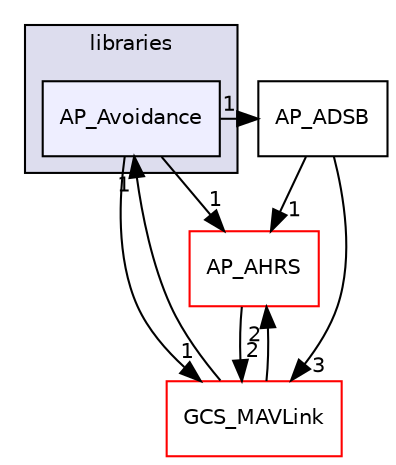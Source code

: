 digraph "libraries/AP_Avoidance" {
  compound=true
  node [ fontsize="10", fontname="Helvetica"];
  edge [ labelfontsize="10", labelfontname="Helvetica"];
  subgraph clusterdir_bc0718b08fb2015b8e59c47b2805f60c {
    graph [ bgcolor="#ddddee", pencolor="black", label="libraries" fontname="Helvetica", fontsize="10", URL="dir_bc0718b08fb2015b8e59c47b2805f60c.html"]
  dir_2386b438a61756989efc5e33f8629c17 [shape=box, label="AP_Avoidance", style="filled", fillcolor="#eeeeff", pencolor="black", URL="dir_2386b438a61756989efc5e33f8629c17.html"];
  }
  dir_85ad937bf7c11de5c2907a482c9c56bd [shape=box label="AP_AHRS" fillcolor="white" style="filled" color="red" URL="dir_85ad937bf7c11de5c2907a482c9c56bd.html"];
  dir_2d0f04f8df9bd021c880eb1e76f83a78 [shape=box label="AP_ADSB" URL="dir_2d0f04f8df9bd021c880eb1e76f83a78.html"];
  dir_be870cb78c6e1bc08f9e4388e1828b4d [shape=box label="GCS_MAVLink" fillcolor="white" style="filled" color="red" URL="dir_be870cb78c6e1bc08f9e4388e1828b4d.html"];
  dir_85ad937bf7c11de5c2907a482c9c56bd->dir_be870cb78c6e1bc08f9e4388e1828b4d [headlabel="2", labeldistance=1.5 headhref="dir_000015_000179.html"];
  dir_2d0f04f8df9bd021c880eb1e76f83a78->dir_85ad937bf7c11de5c2907a482c9c56bd [headlabel="1", labeldistance=1.5 headhref="dir_000013_000015.html"];
  dir_2d0f04f8df9bd021c880eb1e76f83a78->dir_be870cb78c6e1bc08f9e4388e1828b4d [headlabel="3", labeldistance=1.5 headhref="dir_000013_000179.html"];
  dir_be870cb78c6e1bc08f9e4388e1828b4d->dir_85ad937bf7c11de5c2907a482c9c56bd [headlabel="2", labeldistance=1.5 headhref="dir_000179_000015.html"];
  dir_be870cb78c6e1bc08f9e4388e1828b4d->dir_2386b438a61756989efc5e33f8629c17 [headlabel="1", labeldistance=1.5 headhref="dir_000179_000022.html"];
  dir_2386b438a61756989efc5e33f8629c17->dir_85ad937bf7c11de5c2907a482c9c56bd [headlabel="1", labeldistance=1.5 headhref="dir_000022_000015.html"];
  dir_2386b438a61756989efc5e33f8629c17->dir_2d0f04f8df9bd021c880eb1e76f83a78 [headlabel="1", labeldistance=1.5 headhref="dir_000022_000013.html"];
  dir_2386b438a61756989efc5e33f8629c17->dir_be870cb78c6e1bc08f9e4388e1828b4d [headlabel="1", labeldistance=1.5 headhref="dir_000022_000179.html"];
}
